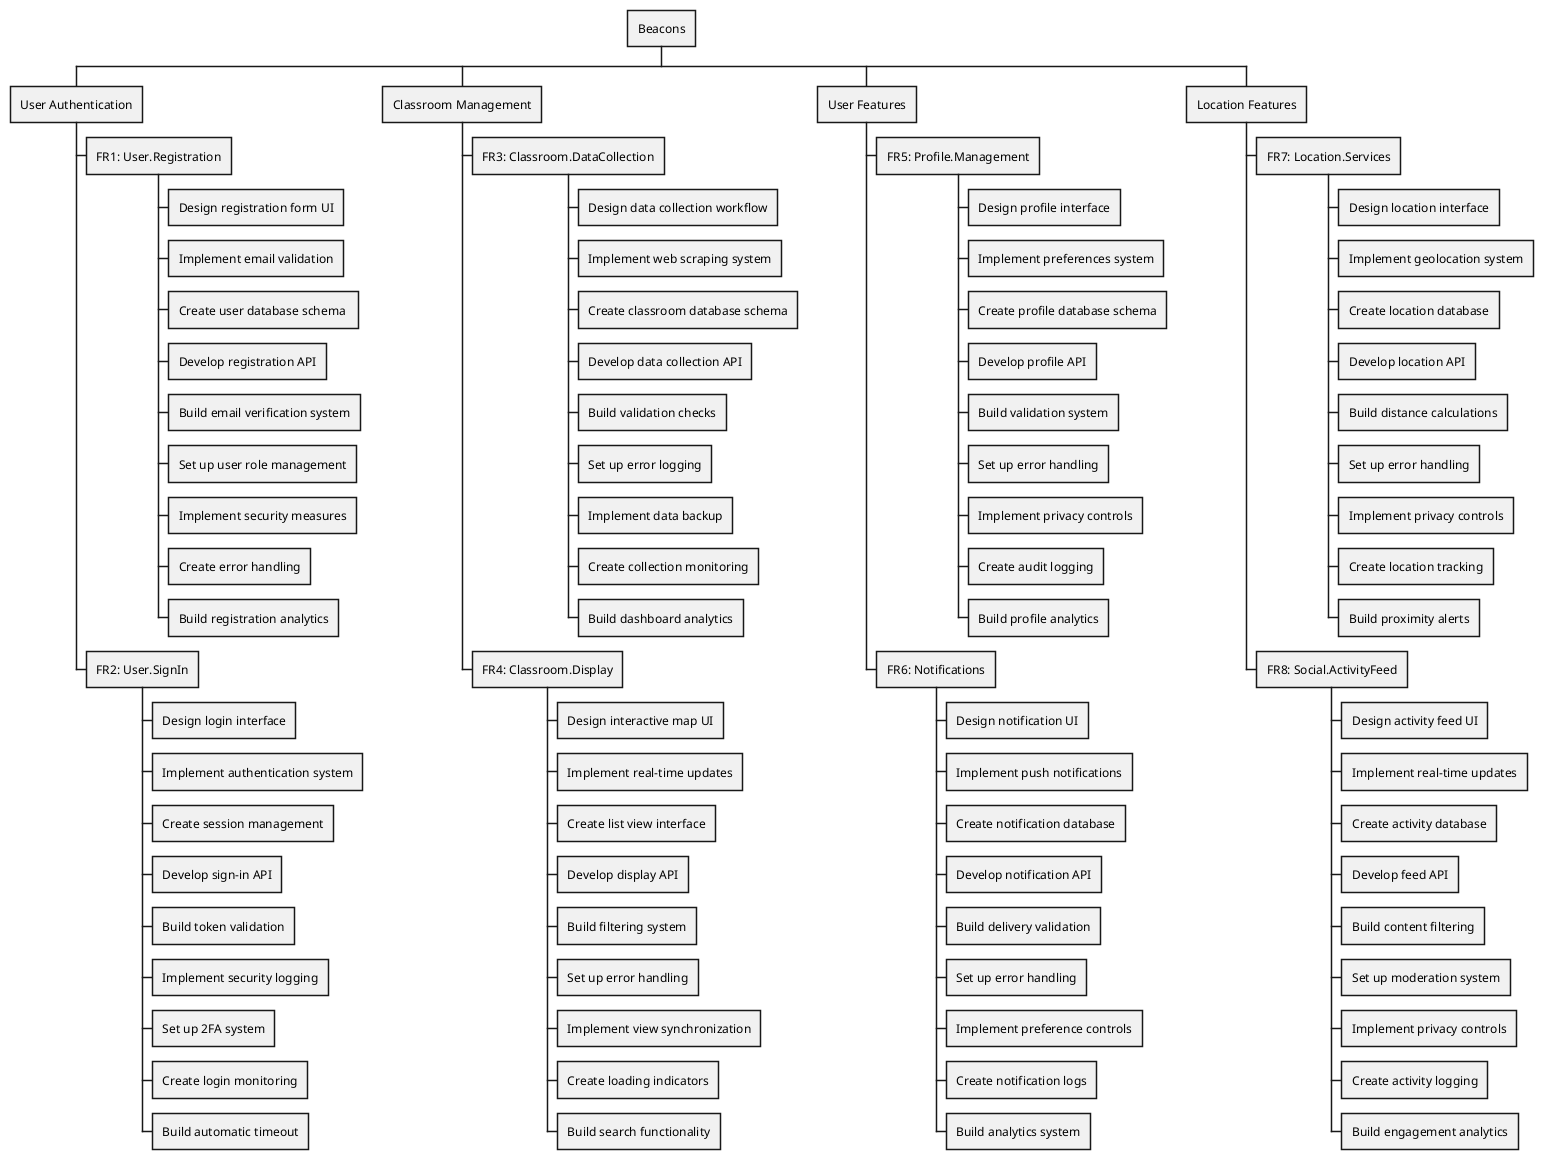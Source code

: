 @startwbs
* Beacons
** User Authentication
*** FR1: User.Registration
**** Design registration form UI
**** Implement email validation
**** Create user database schema 
**** Develop registration API
**** Build email verification system
**** Set up user role management
**** Implement security measures
**** Create error handling
**** Build registration analytics
*** FR2: User.SignIn
**** Design login interface
**** Implement authentication system
**** Create session management
**** Develop sign-in API
**** Build token validation
**** Implement security logging
**** Set up 2FA system
**** Create login monitoring
**** Build automatic timeout

** Classroom Management
*** FR3: Classroom.DataCollection
**** Design data collection workflow
**** Implement web scraping system
**** Create classroom database schema
**** Develop data collection API
**** Build validation checks
**** Set up error logging
**** Implement data backup
**** Create collection monitoring
**** Build dashboard analytics
*** FR4: Classroom.Display
**** Design interactive map UI
**** Implement real-time updates
**** Create list view interface
**** Develop display API
**** Build filtering system
**** Set up error handling
**** Implement view synchronization
**** Create loading indicators
**** Build search functionality

** User Features
*** FR5: Profile.Management
**** Design profile interface
**** Implement preferences system
**** Create profile database schema
**** Develop profile API
**** Build validation system
**** Set up error handling
**** Implement privacy controls
**** Create audit logging
**** Build profile analytics
*** FR6: Notifications
**** Design notification UI
**** Implement push notifications
**** Create notification database
**** Develop notification API
**** Build delivery validation
**** Set up error handling
**** Implement preference controls
**** Create notification logs
**** Build analytics system

** Location Features
*** FR7: Location.Services
**** Design location interface
**** Implement geolocation system
**** Create location database
**** Develop location API
**** Build distance calculations
**** Set up error handling
**** Implement privacy controls
**** Create location tracking
**** Build proximity alerts
*** FR8: Social.ActivityFeed
**** Design activity feed UI
**** Implement real-time updates
**** Create activity database
**** Develop feed API
**** Build content filtering
**** Set up moderation system
**** Implement privacy controls
**** Create activity logging
**** Build engagement analytics
@endwbs